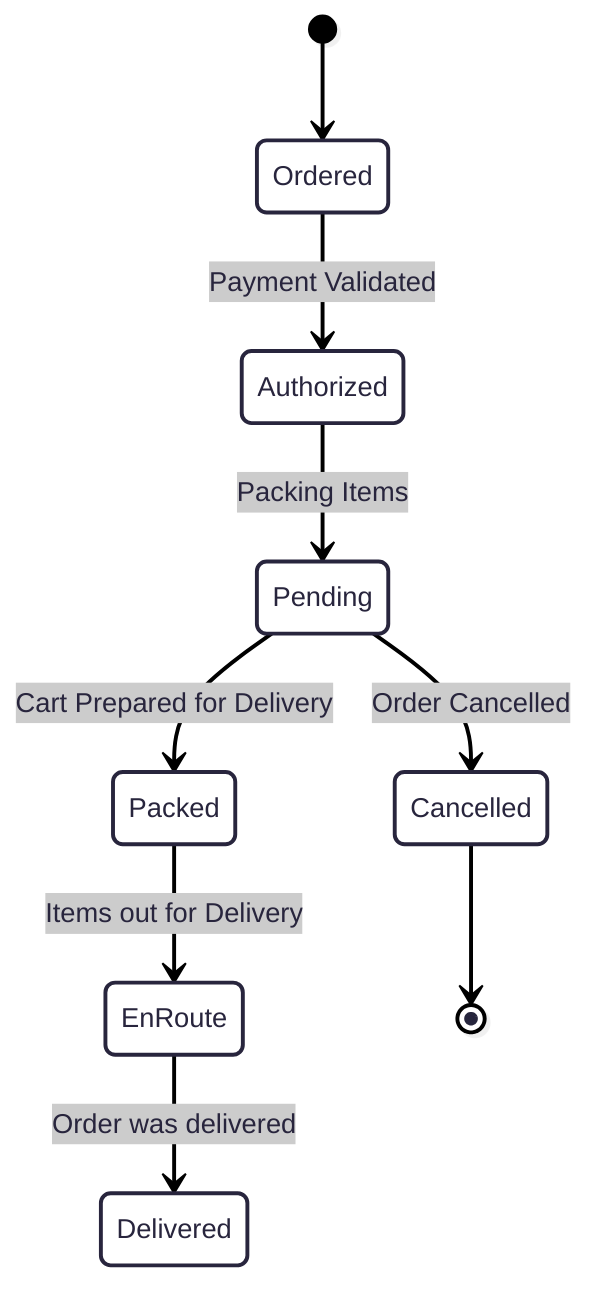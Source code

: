 ---
config:
      theme: redux
---
stateDiagram-v2
[*] --> Ordered
Ordered --> Authorized : Payment Validated
Authorized --> Pending : Packing Items
Pending --> Packed : Cart Prepared for Delivery
Packed --> EnRoute : Items out for Delivery
EnRoute --> Delivered : Order was delivered
Pending --> Cancelled : Order Cancelled
Cancelled --> [*]